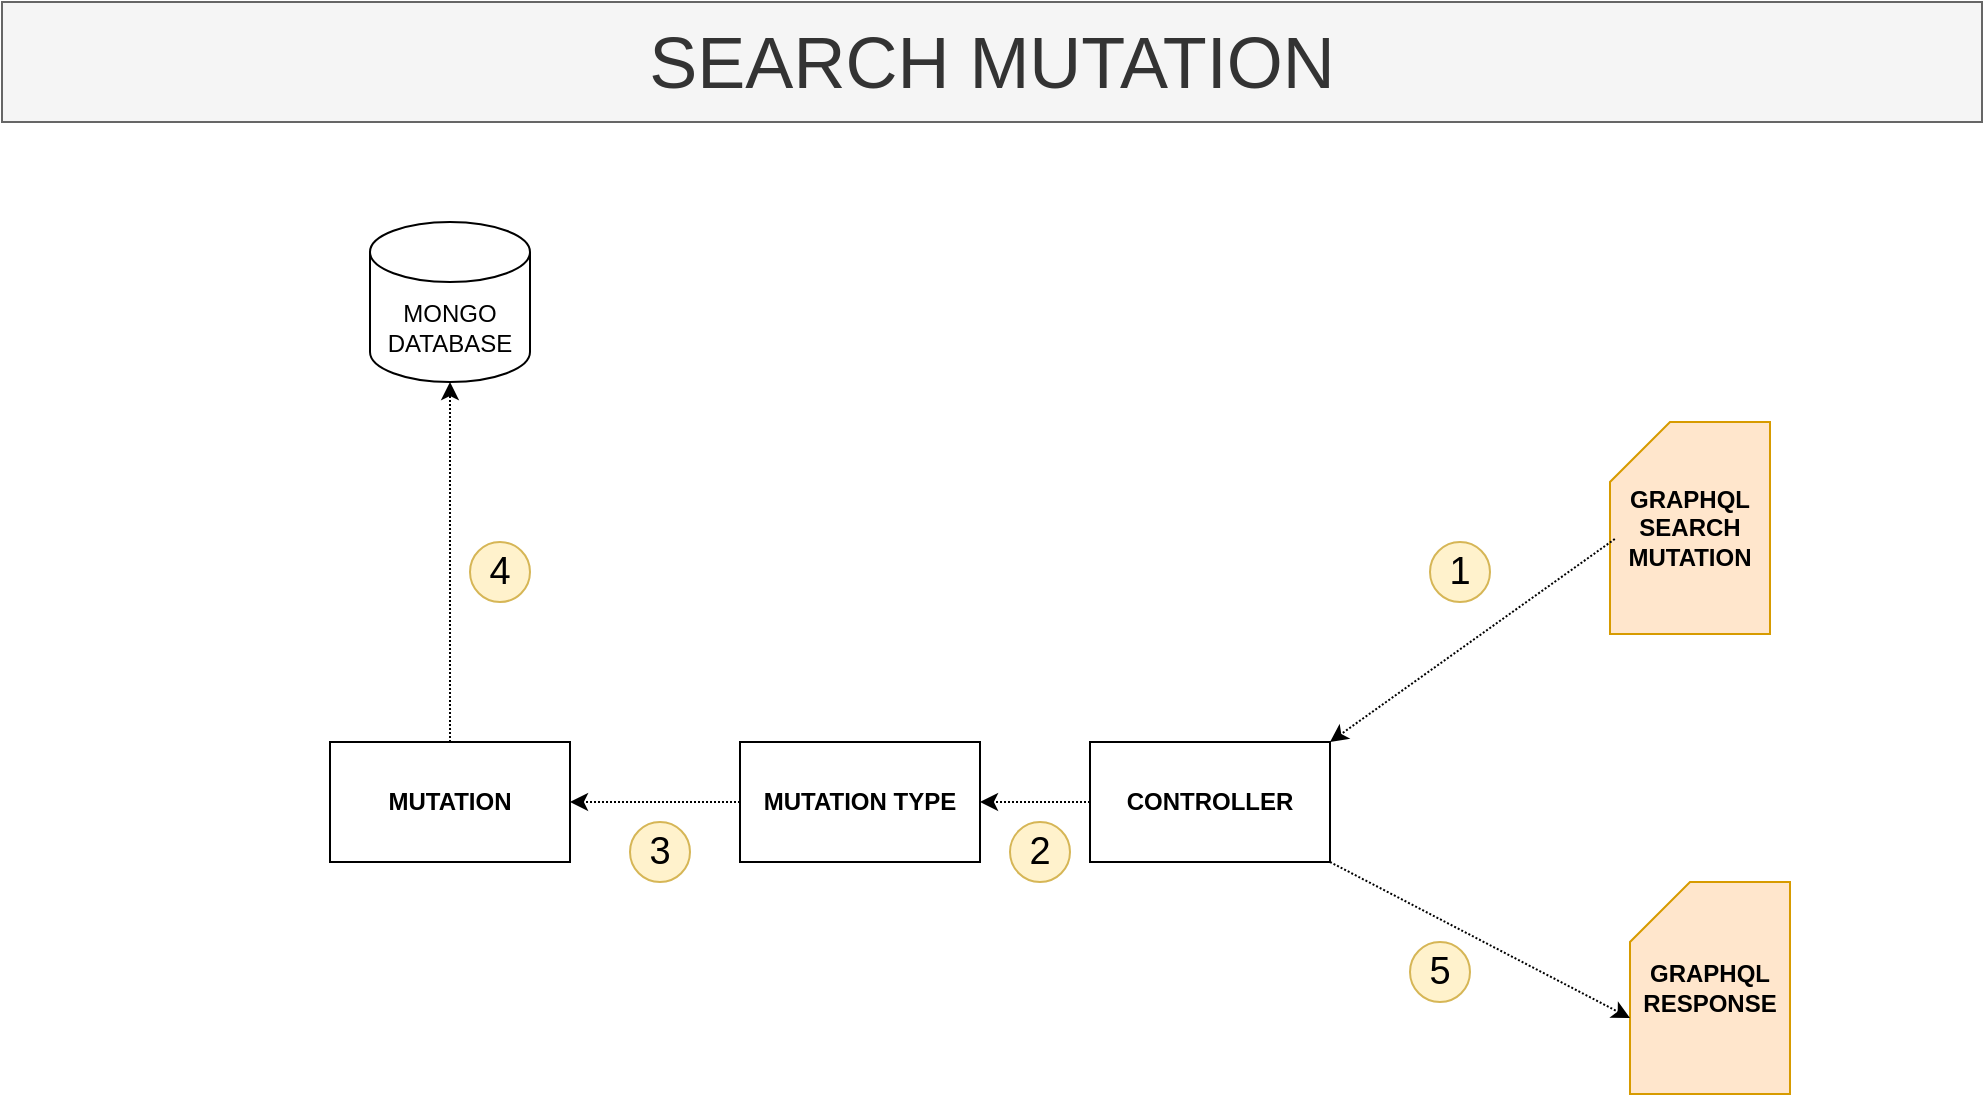 <mxfile version="24.6.4" type="github" pages="2">
  <diagram name="search mutation" id="gZSc_4lnGocoXB3jRDfR">
    <mxGraphModel dx="1041" dy="1780" grid="1" gridSize="10" guides="1" tooltips="1" connect="1" arrows="1" fold="1" page="1" pageScale="1" pageWidth="850" pageHeight="1100" math="0" shadow="0">
      <root>
        <mxCell id="0" />
        <mxCell id="1" parent="0" />
        <mxCell id="rnecAuiKQAyFrySWo9v3-1" value="&lt;b&gt;GRAPHQL&lt;/b&gt;&lt;div&gt;&lt;b&gt;SEARCH&lt;/b&gt;&lt;/div&gt;&lt;div&gt;&lt;b&gt;MUTATION&lt;/b&gt;&lt;/div&gt;" style="shape=card;whiteSpace=wrap;html=1;fillColor=#ffe6cc;strokeColor=#d79b00;" vertex="1" parent="1">
          <mxGeometry x="1074" y="-440" width="80" height="106" as="geometry" />
        </mxCell>
        <mxCell id="rnecAuiKQAyFrySWo9v3-2" value="&lt;div&gt;MONGO&lt;/div&gt;DATABASE" style="shape=cylinder3;whiteSpace=wrap;html=1;boundedLbl=1;backgroundOutline=1;size=15;" vertex="1" parent="1">
          <mxGeometry x="454" y="-540" width="80" height="80" as="geometry" />
        </mxCell>
        <mxCell id="rnecAuiKQAyFrySWo9v3-9" value="&lt;b&gt;MUTATION TYPE&lt;/b&gt;" style="rounded=0;whiteSpace=wrap;html=1;" vertex="1" parent="1">
          <mxGeometry x="639" y="-280" width="120" height="60" as="geometry" />
        </mxCell>
        <mxCell id="rnecAuiKQAyFrySWo9v3-10" value="&lt;b&gt;MUTATION&lt;/b&gt;" style="rounded=0;whiteSpace=wrap;html=1;" vertex="1" parent="1">
          <mxGeometry x="434" y="-280" width="120" height="60" as="geometry" />
        </mxCell>
        <mxCell id="rnecAuiKQAyFrySWo9v3-12" value="" style="endArrow=classic;html=1;rounded=0;exitX=0;exitY=0;exitDx=0;exitDy=55;exitPerimeter=0;dashed=1;dashPattern=1 1;" edge="1" parent="1" source="rnecAuiKQAyFrySWo9v3-8">
          <mxGeometry width="50" height="50" relative="1" as="geometry">
            <mxPoint x="644" y="-210" as="sourcePoint" />
            <mxPoint x="874" y="-250" as="targetPoint" />
          </mxGeometry>
        </mxCell>
        <mxCell id="rnecAuiKQAyFrySWo9v3-13" value="" style="endArrow=classic;html=1;rounded=0;exitX=0.03;exitY=0.552;exitDx=0;exitDy=0;exitPerimeter=0;dashed=1;dashPattern=1 1;entryX=1;entryY=0;entryDx=0;entryDy=0;" edge="1" parent="1" source="rnecAuiKQAyFrySWo9v3-1" target="rnecAuiKQAyFrySWo9v3-8">
          <mxGeometry width="50" height="50" relative="1" as="geometry">
            <mxPoint x="1054" y="-249" as="sourcePoint" />
            <mxPoint x="874" y="-250" as="targetPoint" />
          </mxGeometry>
        </mxCell>
        <mxCell id="rnecAuiKQAyFrySWo9v3-8" value="&lt;b&gt;CONTROLLER&lt;/b&gt;" style="rounded=0;whiteSpace=wrap;html=1;" vertex="1" parent="1">
          <mxGeometry x="814" y="-280" width="120" height="60" as="geometry" />
        </mxCell>
        <mxCell id="rnecAuiKQAyFrySWo9v3-14" value="" style="endArrow=classic;html=1;rounded=0;exitX=0;exitY=0.5;exitDx=0;exitDy=0;dashed=1;dashPattern=1 1;entryX=1;entryY=0.5;entryDx=0;entryDy=0;" edge="1" parent="1" source="rnecAuiKQAyFrySWo9v3-8" target="rnecAuiKQAyFrySWo9v3-9">
          <mxGeometry width="50" height="50" relative="1" as="geometry">
            <mxPoint x="1064" y="-239" as="sourcePoint" />
            <mxPoint x="944" y="-240" as="targetPoint" />
          </mxGeometry>
        </mxCell>
        <mxCell id="rnecAuiKQAyFrySWo9v3-15" value="" style="endArrow=classic;html=1;rounded=0;exitX=0;exitY=0.5;exitDx=0;exitDy=0;dashed=1;dashPattern=1 1;entryX=1;entryY=0.5;entryDx=0;entryDy=0;" edge="1" parent="1" source="rnecAuiKQAyFrySWo9v3-9" target="rnecAuiKQAyFrySWo9v3-10">
          <mxGeometry width="50" height="50" relative="1" as="geometry">
            <mxPoint x="824" y="-240" as="sourcePoint" />
            <mxPoint x="769" y="-240" as="targetPoint" />
          </mxGeometry>
        </mxCell>
        <mxCell id="rnecAuiKQAyFrySWo9v3-16" value="&lt;font style=&quot;font-size: 36px;&quot;&gt;SEARCH MUTATION&lt;/font&gt;" style="rounded=0;whiteSpace=wrap;html=1;fillColor=#f5f5f5;fontColor=#333333;strokeColor=#666666;" vertex="1" parent="1">
          <mxGeometry x="270" y="-650" width="990" height="60" as="geometry" />
        </mxCell>
        <mxCell id="rnecAuiKQAyFrySWo9v3-17" value="" style="endArrow=classic;html=1;rounded=0;exitX=0.5;exitY=0;exitDx=0;exitDy=0;dashed=1;dashPattern=1 1;entryX=0.5;entryY=1;entryDx=0;entryDy=0;entryPerimeter=0;" edge="1" parent="1" source="rnecAuiKQAyFrySWo9v3-10" target="rnecAuiKQAyFrySWo9v3-2">
          <mxGeometry width="50" height="50" relative="1" as="geometry">
            <mxPoint x="649" y="-240" as="sourcePoint" />
            <mxPoint x="564" y="-240" as="targetPoint" />
          </mxGeometry>
        </mxCell>
        <mxCell id="rnecAuiKQAyFrySWo9v3-18" value="&lt;font style=&quot;font-size: 19px;&quot;&gt;1&lt;/font&gt;" style="ellipse;whiteSpace=wrap;html=1;aspect=fixed;fillColor=#fff2cc;strokeColor=#d6b656;" vertex="1" parent="1">
          <mxGeometry x="984" y="-380" width="30" height="30" as="geometry" />
        </mxCell>
        <mxCell id="rnecAuiKQAyFrySWo9v3-19" value="&lt;font style=&quot;font-size: 19px;&quot;&gt;2&lt;/font&gt;" style="ellipse;whiteSpace=wrap;html=1;aspect=fixed;fillColor=#fff2cc;strokeColor=#d6b656;" vertex="1" parent="1">
          <mxGeometry x="774" y="-240" width="30" height="30" as="geometry" />
        </mxCell>
        <mxCell id="rnecAuiKQAyFrySWo9v3-20" value="&lt;font style=&quot;font-size: 19px;&quot;&gt;3&lt;/font&gt;" style="ellipse;whiteSpace=wrap;html=1;aspect=fixed;fillColor=#fff2cc;strokeColor=#d6b656;" vertex="1" parent="1">
          <mxGeometry x="584" y="-240" width="30" height="30" as="geometry" />
        </mxCell>
        <mxCell id="rnecAuiKQAyFrySWo9v3-21" value="&lt;font style=&quot;font-size: 19px;&quot;&gt;4&lt;/font&gt;" style="ellipse;whiteSpace=wrap;html=1;aspect=fixed;fillColor=#fff2cc;strokeColor=#d6b656;" vertex="1" parent="1">
          <mxGeometry x="504" y="-380" width="30" height="30" as="geometry" />
        </mxCell>
        <mxCell id="rnecAuiKQAyFrySWo9v3-22" value="&lt;b&gt;GRAPHQL&lt;/b&gt;&lt;div&gt;&lt;b&gt;RESPONSE&lt;/b&gt;&lt;/div&gt;" style="shape=card;whiteSpace=wrap;html=1;fillColor=#ffe6cc;strokeColor=#d79b00;" vertex="1" parent="1">
          <mxGeometry x="1084" y="-210" width="80" height="106" as="geometry" />
        </mxCell>
        <mxCell id="rnecAuiKQAyFrySWo9v3-23" value="" style="endArrow=classic;html=1;rounded=0;dashed=1;dashPattern=1 1;entryX=0;entryY=0;entryDx=0;entryDy=68;entryPerimeter=0;exitX=1;exitY=1;exitDx=0;exitDy=0;" edge="1" parent="1" source="rnecAuiKQAyFrySWo9v3-8" target="rnecAuiKQAyFrySWo9v3-22">
          <mxGeometry width="50" height="50" relative="1" as="geometry">
            <mxPoint x="894" y="-160" as="sourcePoint" />
            <mxPoint x="930" y="-270" as="targetPoint" />
          </mxGeometry>
        </mxCell>
        <mxCell id="rnecAuiKQAyFrySWo9v3-24" value="&lt;font style=&quot;font-size: 19px;&quot;&gt;5&lt;/font&gt;" style="ellipse;whiteSpace=wrap;html=1;aspect=fixed;fillColor=#fff2cc;strokeColor=#d6b656;" vertex="1" parent="1">
          <mxGeometry x="974" y="-180" width="30" height="30" as="geometry" />
        </mxCell>
      </root>
    </mxGraphModel>
  </diagram>
  <diagram id="0aXd8r9lWq4lGOq_AjFZ" name="Page-2">
    <mxGraphModel dx="1041" dy="1780" grid="1" gridSize="10" guides="1" tooltips="1" connect="1" arrows="1" fold="1" page="1" pageScale="1" pageWidth="850" pageHeight="1100" math="0" shadow="0">
      <root>
        <mxCell id="0" />
        <mxCell id="1" parent="0" />
        <mxCell id="1sHW3_Qjd_t1mg6l4qtw-1" value="&lt;b&gt;GRAPHQL&lt;/b&gt;&lt;div&gt;&lt;b&gt;SEARCH&lt;/b&gt;&lt;/div&gt;&lt;div&gt;&lt;b&gt;MUTATION&lt;/b&gt;&lt;/div&gt;" style="shape=card;whiteSpace=wrap;html=1;fillColor=#ffe6cc;strokeColor=#d79b00;" vertex="1" parent="1">
          <mxGeometry x="1274" y="-470" width="80" height="106" as="geometry" />
        </mxCell>
        <mxCell id="1sHW3_Qjd_t1mg6l4qtw-2" value="DATABASE" style="shape=cylinder3;whiteSpace=wrap;html=1;boundedLbl=1;backgroundOutline=1;size=15;" vertex="1" parent="1">
          <mxGeometry x="654" y="-570" width="80" height="80" as="geometry" />
        </mxCell>
        <mxCell id="1sHW3_Qjd_t1mg6l4qtw-3" value="PROPERTY&lt;div&gt;DATA&lt;/div&gt;" style="shape=trapezoid;perimeter=trapezoidPerimeter;whiteSpace=wrap;html=1;fixedSize=1;fillColor=#d5e8d4;strokeColor=#82b366;" vertex="1" parent="1">
          <mxGeometry x="230" y="-160" width="120" height="60" as="geometry" />
        </mxCell>
        <mxCell id="1sHW3_Qjd_t1mg6l4qtw-4" value="CHIMINIE&lt;div&gt;DATA&lt;/div&gt;" style="shape=trapezoid;perimeter=trapezoidPerimeter;whiteSpace=wrap;html=1;fixedSize=1;fillColor=#e1d5e7;strokeColor=#9673a6;" vertex="1" parent="1">
          <mxGeometry x="230" y="-490" width="120" height="60" as="geometry" />
        </mxCell>
        <mxCell id="1sHW3_Qjd_t1mg6l4qtw-5" value="&lt;b&gt;MUTATION TYPE&lt;/b&gt;" style="rounded=0;whiteSpace=wrap;html=1;" vertex="1" parent="1">
          <mxGeometry x="839" y="-310" width="120" height="60" as="geometry" />
        </mxCell>
        <mxCell id="1sHW3_Qjd_t1mg6l4qtw-6" value="&lt;div&gt;&lt;b&gt;CREATE&lt;/b&gt;&lt;/div&gt;&lt;div&gt;&lt;b&gt;SEARCH&lt;/b&gt;&lt;/div&gt;&lt;b&gt;MUTATION&lt;/b&gt;" style="rounded=0;whiteSpace=wrap;html=1;" vertex="1" parent="1">
          <mxGeometry x="634" y="-310" width="120" height="60" as="geometry" />
        </mxCell>
        <mxCell id="1sHW3_Qjd_t1mg6l4qtw-7" value="" style="endArrow=classic;html=1;rounded=0;exitX=0;exitY=0;exitDx=0;exitDy=55;exitPerimeter=0;dashed=1;dashPattern=1 1;" edge="1" parent="1" source="1sHW3_Qjd_t1mg6l4qtw-9">
          <mxGeometry width="50" height="50" relative="1" as="geometry">
            <mxPoint x="844" y="-240" as="sourcePoint" />
            <mxPoint x="1074" y="-280" as="targetPoint" />
          </mxGeometry>
        </mxCell>
        <mxCell id="1sHW3_Qjd_t1mg6l4qtw-8" value="" style="endArrow=classic;html=1;rounded=0;exitX=0.03;exitY=0.552;exitDx=0;exitDy=0;exitPerimeter=0;dashed=1;dashPattern=1 1;entryX=1;entryY=0;entryDx=0;entryDy=0;" edge="1" parent="1" source="1sHW3_Qjd_t1mg6l4qtw-1" target="1sHW3_Qjd_t1mg6l4qtw-9">
          <mxGeometry width="50" height="50" relative="1" as="geometry">
            <mxPoint x="1254" y="-279" as="sourcePoint" />
            <mxPoint x="1074" y="-280" as="targetPoint" />
          </mxGeometry>
        </mxCell>
        <mxCell id="1sHW3_Qjd_t1mg6l4qtw-9" value="&lt;b&gt;CONTROLLER&lt;/b&gt;" style="rounded=0;whiteSpace=wrap;html=1;" vertex="1" parent="1">
          <mxGeometry x="1014" y="-310" width="120" height="60" as="geometry" />
        </mxCell>
        <mxCell id="1sHW3_Qjd_t1mg6l4qtw-10" value="" style="endArrow=classic;html=1;rounded=0;exitX=0;exitY=0.5;exitDx=0;exitDy=0;dashed=1;dashPattern=1 1;entryX=1;entryY=0.5;entryDx=0;entryDy=0;" edge="1" parent="1" source="1sHW3_Qjd_t1mg6l4qtw-9" target="1sHW3_Qjd_t1mg6l4qtw-5">
          <mxGeometry width="50" height="50" relative="1" as="geometry">
            <mxPoint x="1264" y="-269" as="sourcePoint" />
            <mxPoint x="1144" y="-270" as="targetPoint" />
          </mxGeometry>
        </mxCell>
        <mxCell id="1sHW3_Qjd_t1mg6l4qtw-11" value="" style="endArrow=classic;html=1;rounded=0;exitX=0;exitY=0.5;exitDx=0;exitDy=0;dashed=1;dashPattern=1 1;entryX=1;entryY=0.5;entryDx=0;entryDy=0;" edge="1" parent="1" source="1sHW3_Qjd_t1mg6l4qtw-5" target="1sHW3_Qjd_t1mg6l4qtw-6">
          <mxGeometry width="50" height="50" relative="1" as="geometry">
            <mxPoint x="1024" y="-270" as="sourcePoint" />
            <mxPoint x="969" y="-270" as="targetPoint" />
          </mxGeometry>
        </mxCell>
        <mxCell id="1sHW3_Qjd_t1mg6l4qtw-12" value="&lt;font style=&quot;font-size: 36px;&quot;&gt;SEARCH MUTATION&lt;/font&gt;" style="rounded=0;whiteSpace=wrap;html=1;fillColor=#f5f5f5;fontColor=#333333;strokeColor=#666666;" vertex="1" parent="1">
          <mxGeometry x="320" y="-730" width="990" height="60" as="geometry" />
        </mxCell>
        <mxCell id="1sHW3_Qjd_t1mg6l4qtw-13" value="" style="endArrow=classic;html=1;rounded=0;exitX=0.5;exitY=0;exitDx=0;exitDy=0;dashed=1;dashPattern=1 1;entryX=0.5;entryY=1;entryDx=0;entryDy=0;entryPerimeter=0;" edge="1" parent="1" source="1sHW3_Qjd_t1mg6l4qtw-6" target="1sHW3_Qjd_t1mg6l4qtw-2">
          <mxGeometry width="50" height="50" relative="1" as="geometry">
            <mxPoint x="849" y="-270" as="sourcePoint" />
            <mxPoint x="764" y="-270" as="targetPoint" />
          </mxGeometry>
        </mxCell>
        <mxCell id="1sHW3_Qjd_t1mg6l4qtw-14" value="&lt;font style=&quot;font-size: 19px;&quot;&gt;1&lt;/font&gt;" style="ellipse;whiteSpace=wrap;html=1;aspect=fixed;fillColor=#fff2cc;strokeColor=#d6b656;" vertex="1" parent="1">
          <mxGeometry x="1184" y="-410" width="30" height="30" as="geometry" />
        </mxCell>
        <mxCell id="1sHW3_Qjd_t1mg6l4qtw-15" value="&lt;font style=&quot;font-size: 19px;&quot;&gt;2&lt;/font&gt;" style="ellipse;whiteSpace=wrap;html=1;aspect=fixed;fillColor=#fff2cc;strokeColor=#d6b656;" vertex="1" parent="1">
          <mxGeometry x="974" y="-270" width="30" height="30" as="geometry" />
        </mxCell>
        <mxCell id="1sHW3_Qjd_t1mg6l4qtw-16" value="&lt;font style=&quot;font-size: 19px;&quot;&gt;3&lt;/font&gt;" style="ellipse;whiteSpace=wrap;html=1;aspect=fixed;fillColor=#fff2cc;strokeColor=#d6b656;" vertex="1" parent="1">
          <mxGeometry x="784" y="-270" width="30" height="30" as="geometry" />
        </mxCell>
        <mxCell id="1sHW3_Qjd_t1mg6l4qtw-17" value="&lt;font style=&quot;font-size: 19px;&quot;&gt;4&lt;/font&gt;" style="ellipse;whiteSpace=wrap;html=1;aspect=fixed;fillColor=#fff2cc;strokeColor=#d6b656;" vertex="1" parent="1">
          <mxGeometry x="704" y="-410" width="30" height="30" as="geometry" />
        </mxCell>
        <mxCell id="1sHW3_Qjd_t1mg6l4qtw-18" value="&lt;b&gt;GRAPHQL&lt;/b&gt;&lt;div&gt;&lt;b&gt;RESPONSE&lt;/b&gt;&lt;/div&gt;" style="shape=card;whiteSpace=wrap;html=1;fillColor=#ffe6cc;strokeColor=#d79b00;" vertex="1" parent="1">
          <mxGeometry x="1284" y="-240" width="80" height="106" as="geometry" />
        </mxCell>
        <mxCell id="1sHW3_Qjd_t1mg6l4qtw-19" value="" style="endArrow=classic;html=1;rounded=0;dashed=1;dashPattern=1 1;entryX=0;entryY=0;entryDx=0;entryDy=68;entryPerimeter=0;exitX=1;exitY=1;exitDx=0;exitDy=0;" edge="1" parent="1" source="1sHW3_Qjd_t1mg6l4qtw-9" target="1sHW3_Qjd_t1mg6l4qtw-18">
          <mxGeometry width="50" height="50" relative="1" as="geometry">
            <mxPoint x="1094" y="-190" as="sourcePoint" />
            <mxPoint x="1130" y="-300" as="targetPoint" />
          </mxGeometry>
        </mxCell>
        <mxCell id="1sHW3_Qjd_t1mg6l4qtw-20" value="&lt;font style=&quot;font-size: 19px;&quot;&gt;5&lt;/font&gt;" style="ellipse;whiteSpace=wrap;html=1;aspect=fixed;fillColor=#fff2cc;strokeColor=#d6b656;" vertex="1" parent="1">
          <mxGeometry x="1174" y="-210" width="30" height="30" as="geometry" />
        </mxCell>
        <mxCell id="DZtFF29IFN9_WhzmsfUE-13" style="edgeStyle=orthogonalEdgeStyle;rounded=0;orthogonalLoop=1;jettySize=auto;html=1;entryX=0.5;entryY=1;entryDx=0;entryDy=0;dashed=1;dashPattern=1 1;" edge="1" parent="1" source="DZtFF29IFN9_WhzmsfUE-1" target="1sHW3_Qjd_t1mg6l4qtw-4">
          <mxGeometry relative="1" as="geometry">
            <mxPoint x="290" y="-410" as="targetPoint" />
          </mxGeometry>
        </mxCell>
        <mxCell id="DZtFF29IFN9_WhzmsfUE-14" style="edgeStyle=orthogonalEdgeStyle;rounded=0;orthogonalLoop=1;jettySize=auto;html=1;entryX=0.5;entryY=0;entryDx=0;entryDy=0;dashed=1;dashPattern=1 1;" edge="1" parent="1" source="DZtFF29IFN9_WhzmsfUE-1" target="1sHW3_Qjd_t1mg6l4qtw-3">
          <mxGeometry relative="1" as="geometry">
            <mxPoint x="290" y="-200" as="targetPoint" />
          </mxGeometry>
        </mxCell>
        <mxCell id="DZtFF29IFN9_WhzmsfUE-1" value="&lt;b&gt;HTTPARTY&lt;/b&gt;" style="rounded=0;whiteSpace=wrap;html=1;fillColor=#f8cecc;strokeColor=#b85450;" vertex="1" parent="1">
          <mxGeometry x="230" y="-320" width="120" height="60" as="geometry" />
        </mxCell>
        <mxCell id="DZtFF29IFN9_WhzmsfUE-7" value="&lt;b&gt;CHIMINIE DATA&lt;/b&gt;&lt;div&gt;&lt;b&gt;SERVICE&lt;/b&gt;&lt;/div&gt;" style="shape=hexagon;perimeter=hexagonPerimeter2;whiteSpace=wrap;html=1;fixedSize=1;fillColor=#f5f5f5;fontColor=#333333;strokeColor=#666666;" vertex="1" parent="1">
          <mxGeometry x="430" y="-410" width="120" height="80" as="geometry" />
        </mxCell>
        <mxCell id="DZtFF29IFN9_WhzmsfUE-8" value="&lt;b&gt;PROPERTY DATA&lt;/b&gt;&lt;div&gt;&lt;b&gt;SERVICE&lt;/b&gt;&lt;/div&gt;" style="shape=hexagon;perimeter=hexagonPerimeter2;whiteSpace=wrap;html=1;fixedSize=1;fillColor=#f5f5f5;fontColor=#333333;strokeColor=#666666;" vertex="1" parent="1">
          <mxGeometry x="430" y="-235" width="120" height="80" as="geometry" />
        </mxCell>
        <mxCell id="DZtFF29IFN9_WhzmsfUE-9" value="" style="endArrow=classic;html=1;rounded=0;exitX=0;exitY=0;exitDx=0;exitDy=0;entryX=1;entryY=0.5;entryDx=0;entryDy=0;dashed=1;dashPattern=1 1;" edge="1" parent="1" source="1sHW3_Qjd_t1mg6l4qtw-6" target="DZtFF29IFN9_WhzmsfUE-7">
          <mxGeometry width="50" height="50" relative="1" as="geometry">
            <mxPoint x="630" y="-410" as="sourcePoint" />
            <mxPoint x="680" y="-460" as="targetPoint" />
          </mxGeometry>
        </mxCell>
        <mxCell id="DZtFF29IFN9_WhzmsfUE-10" value="" style="endArrow=classic;html=1;rounded=0;exitX=0;exitY=1;exitDx=0;exitDy=0;entryX=1;entryY=0.5;entryDx=0;entryDy=0;dashed=1;dashPattern=1 1;" edge="1" parent="1" source="1sHW3_Qjd_t1mg6l4qtw-6" target="DZtFF29IFN9_WhzmsfUE-8">
          <mxGeometry width="50" height="50" relative="1" as="geometry">
            <mxPoint x="644" y="-300" as="sourcePoint" />
            <mxPoint x="560" y="-360" as="targetPoint" />
          </mxGeometry>
        </mxCell>
        <mxCell id="DZtFF29IFN9_WhzmsfUE-11" value="" style="endArrow=classic;html=1;rounded=0;exitX=0;exitY=0.5;exitDx=0;exitDy=0;entryX=1;entryY=0.5;entryDx=0;entryDy=0;dashed=1;dashPattern=1 1;" edge="1" parent="1" source="DZtFF29IFN9_WhzmsfUE-7" target="DZtFF29IFN9_WhzmsfUE-1">
          <mxGeometry width="50" height="50" relative="1" as="geometry">
            <mxPoint x="644" y="-300" as="sourcePoint" />
            <mxPoint x="560" y="-360" as="targetPoint" />
          </mxGeometry>
        </mxCell>
        <mxCell id="DZtFF29IFN9_WhzmsfUE-12" value="" style="endArrow=classic;html=1;rounded=0;exitX=0;exitY=0.5;exitDx=0;exitDy=0;entryX=1;entryY=0.5;entryDx=0;entryDy=0;dashed=1;dashPattern=1 1;" edge="1" parent="1" source="DZtFF29IFN9_WhzmsfUE-8" target="DZtFF29IFN9_WhzmsfUE-1">
          <mxGeometry width="50" height="50" relative="1" as="geometry">
            <mxPoint x="440" y="-360" as="sourcePoint" />
            <mxPoint x="360" y="-280" as="targetPoint" />
          </mxGeometry>
        </mxCell>
      </root>
    </mxGraphModel>
  </diagram>
</mxfile>
